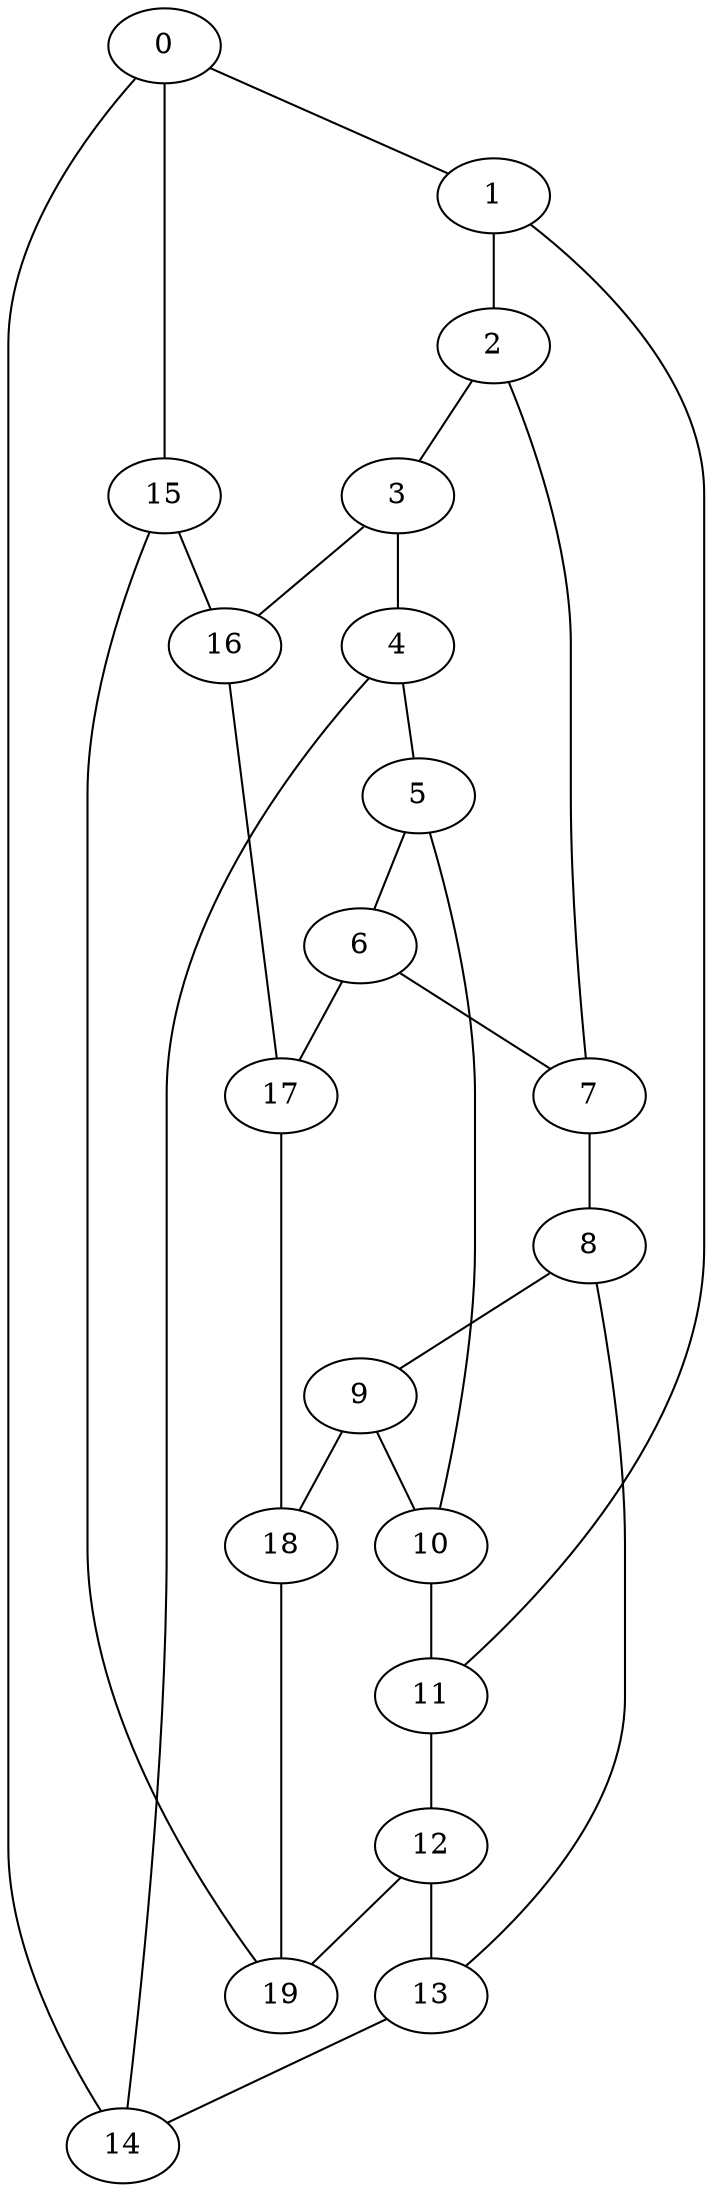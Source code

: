 graph g {0;1;2;3;4;5;6;7;8;9;10;11;12;13;14;15;16;17;18;19;0 -- 1;0 -- 14;0 -- 15;1 -- 2;1 -- 11;2 -- 3;2 -- 7;3 -- 4;3 -- 16;4 -- 5;4 -- 14;5 -- 6;5 -- 10;6 -- 7;6 -- 17;7 -- 8;8 -- 9;8 -- 13;9 -- 10;9 -- 18;10 -- 11;11 -- 12;12 -- 13;12 -- 19;13 -- 14;15 -- 16;15 -- 19;16 -- 17;17 -- 18;18 -- 19;}